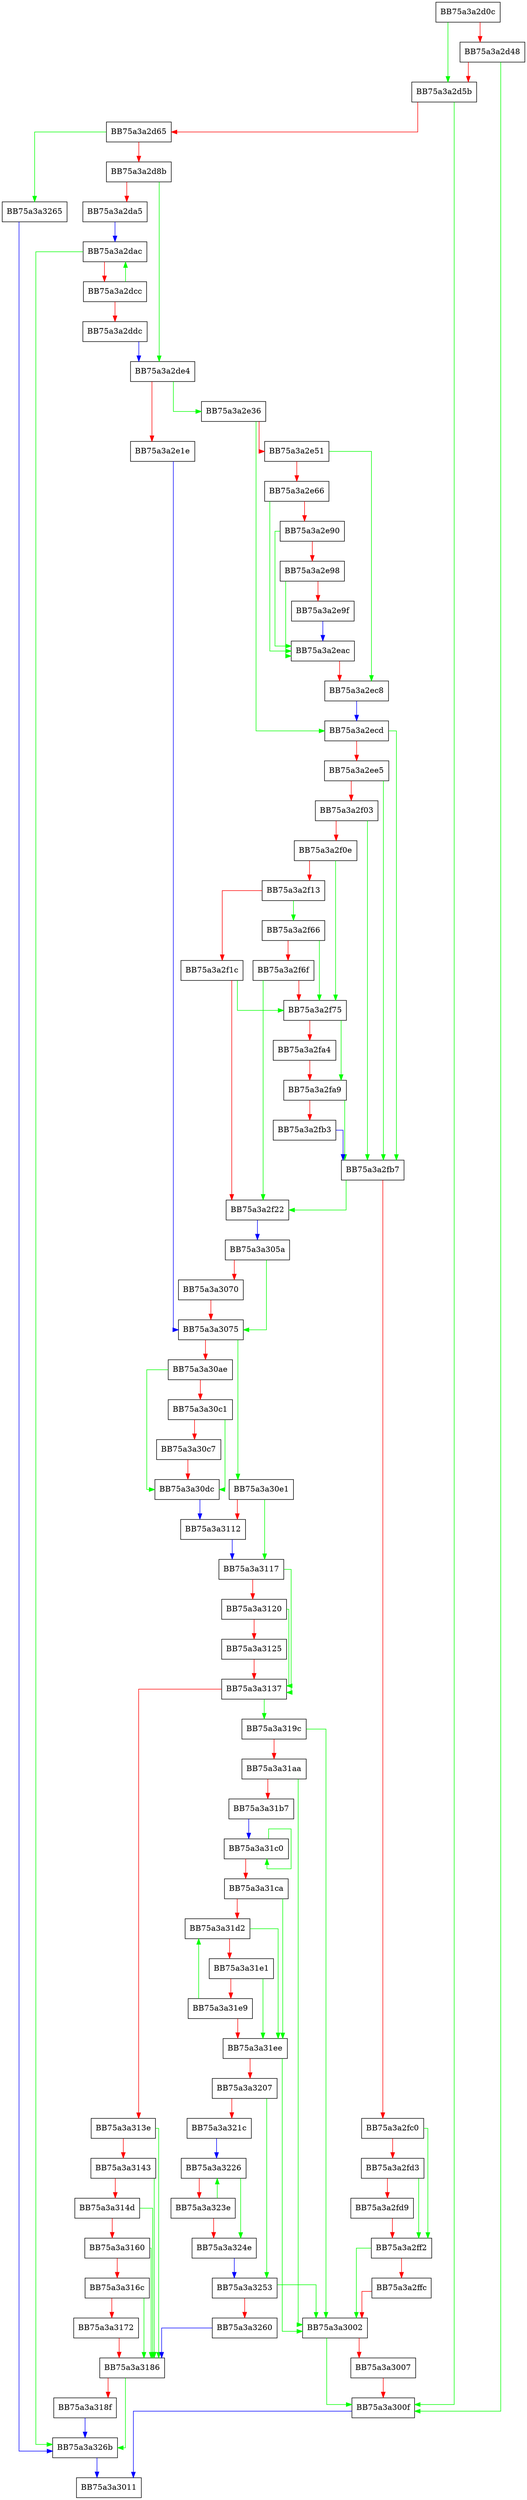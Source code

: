 digraph TestExclusionByFileName {
  node [shape="box"];
  graph [splines=ortho];
  BB75a3a2d0c -> BB75a3a2d5b [color="green"];
  BB75a3a2d0c -> BB75a3a2d48 [color="red"];
  BB75a3a2d48 -> BB75a3a300f [color="green"];
  BB75a3a2d48 -> BB75a3a2d5b [color="red"];
  BB75a3a2d5b -> BB75a3a300f [color="green"];
  BB75a3a2d5b -> BB75a3a2d65 [color="red"];
  BB75a3a2d65 -> BB75a3a3265 [color="green"];
  BB75a3a2d65 -> BB75a3a2d8b [color="red"];
  BB75a3a2d8b -> BB75a3a2de4 [color="green"];
  BB75a3a2d8b -> BB75a3a2da5 [color="red"];
  BB75a3a2da5 -> BB75a3a2dac [color="blue"];
  BB75a3a2dac -> BB75a3a326b [color="green"];
  BB75a3a2dac -> BB75a3a2dcc [color="red"];
  BB75a3a2dcc -> BB75a3a2dac [color="green"];
  BB75a3a2dcc -> BB75a3a2ddc [color="red"];
  BB75a3a2ddc -> BB75a3a2de4 [color="blue"];
  BB75a3a2de4 -> BB75a3a2e36 [color="green"];
  BB75a3a2de4 -> BB75a3a2e1e [color="red"];
  BB75a3a2e1e -> BB75a3a3075 [color="blue"];
  BB75a3a2e36 -> BB75a3a2ecd [color="green"];
  BB75a3a2e36 -> BB75a3a2e51 [color="red"];
  BB75a3a2e51 -> BB75a3a2ec8 [color="green"];
  BB75a3a2e51 -> BB75a3a2e66 [color="red"];
  BB75a3a2e66 -> BB75a3a2eac [color="green"];
  BB75a3a2e66 -> BB75a3a2e90 [color="red"];
  BB75a3a2e90 -> BB75a3a2eac [color="green"];
  BB75a3a2e90 -> BB75a3a2e98 [color="red"];
  BB75a3a2e98 -> BB75a3a2eac [color="green"];
  BB75a3a2e98 -> BB75a3a2e9f [color="red"];
  BB75a3a2e9f -> BB75a3a2eac [color="blue"];
  BB75a3a2eac -> BB75a3a2ec8 [color="red"];
  BB75a3a2ec8 -> BB75a3a2ecd [color="blue"];
  BB75a3a2ecd -> BB75a3a2fb7 [color="green"];
  BB75a3a2ecd -> BB75a3a2ee5 [color="red"];
  BB75a3a2ee5 -> BB75a3a2fb7 [color="green"];
  BB75a3a2ee5 -> BB75a3a2f03 [color="red"];
  BB75a3a2f03 -> BB75a3a2fb7 [color="green"];
  BB75a3a2f03 -> BB75a3a2f0e [color="red"];
  BB75a3a2f0e -> BB75a3a2f75 [color="green"];
  BB75a3a2f0e -> BB75a3a2f13 [color="red"];
  BB75a3a2f13 -> BB75a3a2f66 [color="green"];
  BB75a3a2f13 -> BB75a3a2f1c [color="red"];
  BB75a3a2f1c -> BB75a3a2f75 [color="green"];
  BB75a3a2f1c -> BB75a3a2f22 [color="red"];
  BB75a3a2f22 -> BB75a3a305a [color="blue"];
  BB75a3a2f66 -> BB75a3a2f75 [color="green"];
  BB75a3a2f66 -> BB75a3a2f6f [color="red"];
  BB75a3a2f6f -> BB75a3a2f22 [color="green"];
  BB75a3a2f6f -> BB75a3a2f75 [color="red"];
  BB75a3a2f75 -> BB75a3a2fa9 [color="green"];
  BB75a3a2f75 -> BB75a3a2fa4 [color="red"];
  BB75a3a2fa4 -> BB75a3a2fa9 [color="red"];
  BB75a3a2fa9 -> BB75a3a2fb7 [color="green"];
  BB75a3a2fa9 -> BB75a3a2fb3 [color="red"];
  BB75a3a2fb3 -> BB75a3a2fb7 [color="blue"];
  BB75a3a2fb7 -> BB75a3a2f22 [color="green"];
  BB75a3a2fb7 -> BB75a3a2fc0 [color="red"];
  BB75a3a2fc0 -> BB75a3a2ff2 [color="green"];
  BB75a3a2fc0 -> BB75a3a2fd3 [color="red"];
  BB75a3a2fd3 -> BB75a3a2ff2 [color="green"];
  BB75a3a2fd3 -> BB75a3a2fd9 [color="red"];
  BB75a3a2fd9 -> BB75a3a2ff2 [color="red"];
  BB75a3a2ff2 -> BB75a3a3002 [color="green"];
  BB75a3a2ff2 -> BB75a3a2ffc [color="red"];
  BB75a3a2ffc -> BB75a3a3002 [color="red"];
  BB75a3a3002 -> BB75a3a300f [color="green"];
  BB75a3a3002 -> BB75a3a3007 [color="red"];
  BB75a3a3007 -> BB75a3a300f [color="red"];
  BB75a3a300f -> BB75a3a3011 [color="blue"];
  BB75a3a305a -> BB75a3a3075 [color="green"];
  BB75a3a305a -> BB75a3a3070 [color="red"];
  BB75a3a3070 -> BB75a3a3075 [color="red"];
  BB75a3a3075 -> BB75a3a30e1 [color="green"];
  BB75a3a3075 -> BB75a3a30ae [color="red"];
  BB75a3a30ae -> BB75a3a30dc [color="green"];
  BB75a3a30ae -> BB75a3a30c1 [color="red"];
  BB75a3a30c1 -> BB75a3a30dc [color="green"];
  BB75a3a30c1 -> BB75a3a30c7 [color="red"];
  BB75a3a30c7 -> BB75a3a30dc [color="red"];
  BB75a3a30dc -> BB75a3a3112 [color="blue"];
  BB75a3a30e1 -> BB75a3a3117 [color="green"];
  BB75a3a30e1 -> BB75a3a3112 [color="red"];
  BB75a3a3112 -> BB75a3a3117 [color="blue"];
  BB75a3a3117 -> BB75a3a3137 [color="green"];
  BB75a3a3117 -> BB75a3a3120 [color="red"];
  BB75a3a3120 -> BB75a3a3137 [color="green"];
  BB75a3a3120 -> BB75a3a3125 [color="red"];
  BB75a3a3125 -> BB75a3a3137 [color="red"];
  BB75a3a3137 -> BB75a3a319c [color="green"];
  BB75a3a3137 -> BB75a3a313e [color="red"];
  BB75a3a313e -> BB75a3a3186 [color="green"];
  BB75a3a313e -> BB75a3a3143 [color="red"];
  BB75a3a3143 -> BB75a3a3186 [color="green"];
  BB75a3a3143 -> BB75a3a314d [color="red"];
  BB75a3a314d -> BB75a3a3186 [color="green"];
  BB75a3a314d -> BB75a3a3160 [color="red"];
  BB75a3a3160 -> BB75a3a3186 [color="green"];
  BB75a3a3160 -> BB75a3a316c [color="red"];
  BB75a3a316c -> BB75a3a3186 [color="green"];
  BB75a3a316c -> BB75a3a3172 [color="red"];
  BB75a3a3172 -> BB75a3a3186 [color="red"];
  BB75a3a3186 -> BB75a3a326b [color="green"];
  BB75a3a3186 -> BB75a3a318f [color="red"];
  BB75a3a318f -> BB75a3a326b [color="blue"];
  BB75a3a319c -> BB75a3a3002 [color="green"];
  BB75a3a319c -> BB75a3a31aa [color="red"];
  BB75a3a31aa -> BB75a3a3002 [color="green"];
  BB75a3a31aa -> BB75a3a31b7 [color="red"];
  BB75a3a31b7 -> BB75a3a31c0 [color="blue"];
  BB75a3a31c0 -> BB75a3a31c0 [color="green"];
  BB75a3a31c0 -> BB75a3a31ca [color="red"];
  BB75a3a31ca -> BB75a3a31ee [color="green"];
  BB75a3a31ca -> BB75a3a31d2 [color="red"];
  BB75a3a31d2 -> BB75a3a31ee [color="green"];
  BB75a3a31d2 -> BB75a3a31e1 [color="red"];
  BB75a3a31e1 -> BB75a3a31ee [color="green"];
  BB75a3a31e1 -> BB75a3a31e9 [color="red"];
  BB75a3a31e9 -> BB75a3a31d2 [color="green"];
  BB75a3a31e9 -> BB75a3a31ee [color="red"];
  BB75a3a31ee -> BB75a3a3002 [color="green"];
  BB75a3a31ee -> BB75a3a3207 [color="red"];
  BB75a3a3207 -> BB75a3a3253 [color="green"];
  BB75a3a3207 -> BB75a3a321c [color="red"];
  BB75a3a321c -> BB75a3a3226 [color="blue"];
  BB75a3a3226 -> BB75a3a324e [color="green"];
  BB75a3a3226 -> BB75a3a323e [color="red"];
  BB75a3a323e -> BB75a3a3226 [color="green"];
  BB75a3a323e -> BB75a3a324e [color="red"];
  BB75a3a324e -> BB75a3a3253 [color="blue"];
  BB75a3a3253 -> BB75a3a3002 [color="green"];
  BB75a3a3253 -> BB75a3a3260 [color="red"];
  BB75a3a3260 -> BB75a3a3186 [color="blue"];
  BB75a3a3265 -> BB75a3a326b [color="blue"];
  BB75a3a326b -> BB75a3a3011 [color="blue"];
}